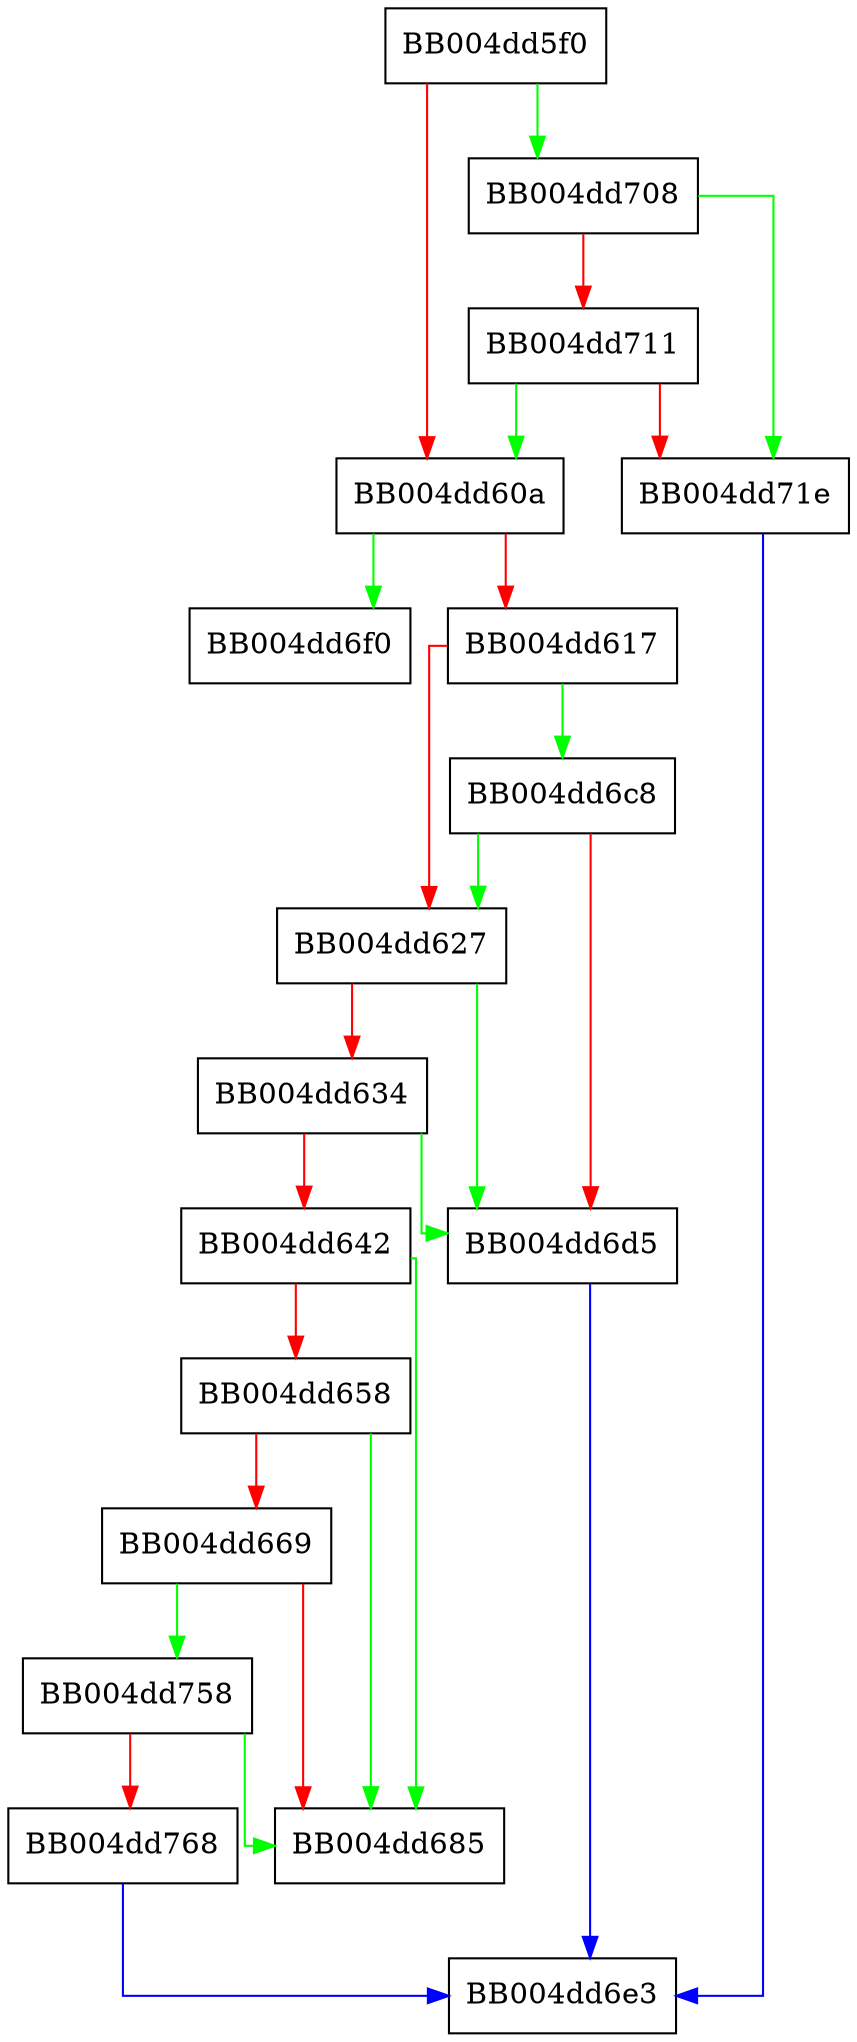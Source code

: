 digraph tls_construct_stoc_client_cert_type {
  node [shape="box"];
  graph [splines=ortho];
  BB004dd5f0 -> BB004dd708 [color="green"];
  BB004dd5f0 -> BB004dd60a [color="red"];
  BB004dd60a -> BB004dd6f0 [color="green"];
  BB004dd60a -> BB004dd617 [color="red"];
  BB004dd617 -> BB004dd6c8 [color="green"];
  BB004dd617 -> BB004dd627 [color="red"];
  BB004dd627 -> BB004dd6d5 [color="green"];
  BB004dd627 -> BB004dd634 [color="red"];
  BB004dd634 -> BB004dd6d5 [color="green"];
  BB004dd634 -> BB004dd642 [color="red"];
  BB004dd642 -> BB004dd685 [color="green"];
  BB004dd642 -> BB004dd658 [color="red"];
  BB004dd658 -> BB004dd685 [color="green"];
  BB004dd658 -> BB004dd669 [color="red"];
  BB004dd669 -> BB004dd758 [color="green"];
  BB004dd669 -> BB004dd685 [color="red"];
  BB004dd6c8 -> BB004dd627 [color="green"];
  BB004dd6c8 -> BB004dd6d5 [color="red"];
  BB004dd6d5 -> BB004dd6e3 [color="blue"];
  BB004dd708 -> BB004dd71e [color="green"];
  BB004dd708 -> BB004dd711 [color="red"];
  BB004dd711 -> BB004dd60a [color="green"];
  BB004dd711 -> BB004dd71e [color="red"];
  BB004dd71e -> BB004dd6e3 [color="blue"];
  BB004dd758 -> BB004dd685 [color="green"];
  BB004dd758 -> BB004dd768 [color="red"];
  BB004dd768 -> BB004dd6e3 [color="blue"];
}